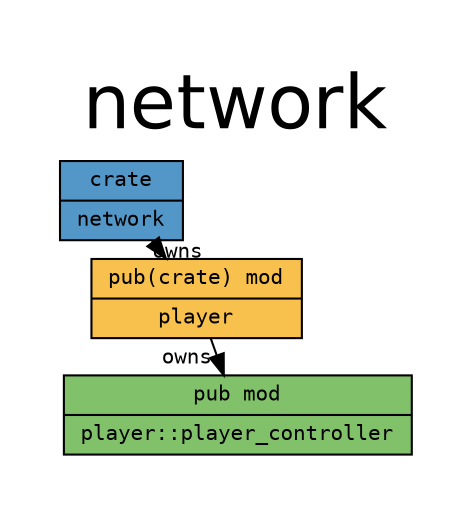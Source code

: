 digraph {

    graph [
        label="network",
        labelloc=t,

        pad=0.4,

        // Consider rendering the graph using a different layout algorithm, such as:
        // [dot, neato, twopi, circo, fdp, sfdp]
        layout=neato,
        overlap=false,
        splines="line",
        rankdir=LR,

        fontname="Helvetica", 
        fontsize="36",
    ];

    node [
        fontname="monospace",
        fontsize="10",
        shape="record",
        style="filled",
    ];

    edge [
        fontname="monospace",
        fontsize="10",
    ];

    "network" [label="crate|network", fillcolor="#5397c8"]; // "crate" node
    "network::player" [label="pub(crate) mod|player", fillcolor="#f8c04c"]; // "mod" node
    "network::player::player_controller" [label="pub mod|player::player_controller", fillcolor="#81c169"]; // "mod" node

    "network" -> "network::player" [label="owns", color="#000000", style="solid"] [constraint=true]; // "owns" edge
    "network::player" -> "network::player::player_controller" [label="owns", color="#000000", style="solid"] [constraint=true]; // "owns" edge

}

